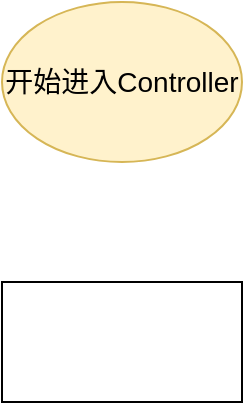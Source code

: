 <mxfile version="24.6.4" type="github">
  <diagram name="Page-1" id="ogJZk2KDKxXL7JczB5_w">
    <mxGraphModel dx="728" dy="740" grid="1" gridSize="10" guides="1" tooltips="1" connect="1" arrows="1" fold="1" page="1" pageScale="1" pageWidth="827" pageHeight="1169" math="0" shadow="0">
      <root>
        <mxCell id="0" />
        <mxCell id="1" parent="0" />
        <mxCell id="yFUTgFmXpPa_cMq6ObUy-1" value="&lt;font style=&quot;font-size: 14px;&quot;&gt;开始进入Controller&lt;/font&gt;" style="ellipse;whiteSpace=wrap;html=1;fillColor=#fff2cc;strokeColor=#d6b656;" vertex="1" parent="1">
          <mxGeometry x="380" y="230" width="120" height="80" as="geometry" />
        </mxCell>
        <mxCell id="yFUTgFmXpPa_cMq6ObUy-3" value="" style="rounded=0;whiteSpace=wrap;html=1;" vertex="1" parent="1">
          <mxGeometry x="380" y="370" width="120" height="60" as="geometry" />
        </mxCell>
      </root>
    </mxGraphModel>
  </diagram>
</mxfile>
